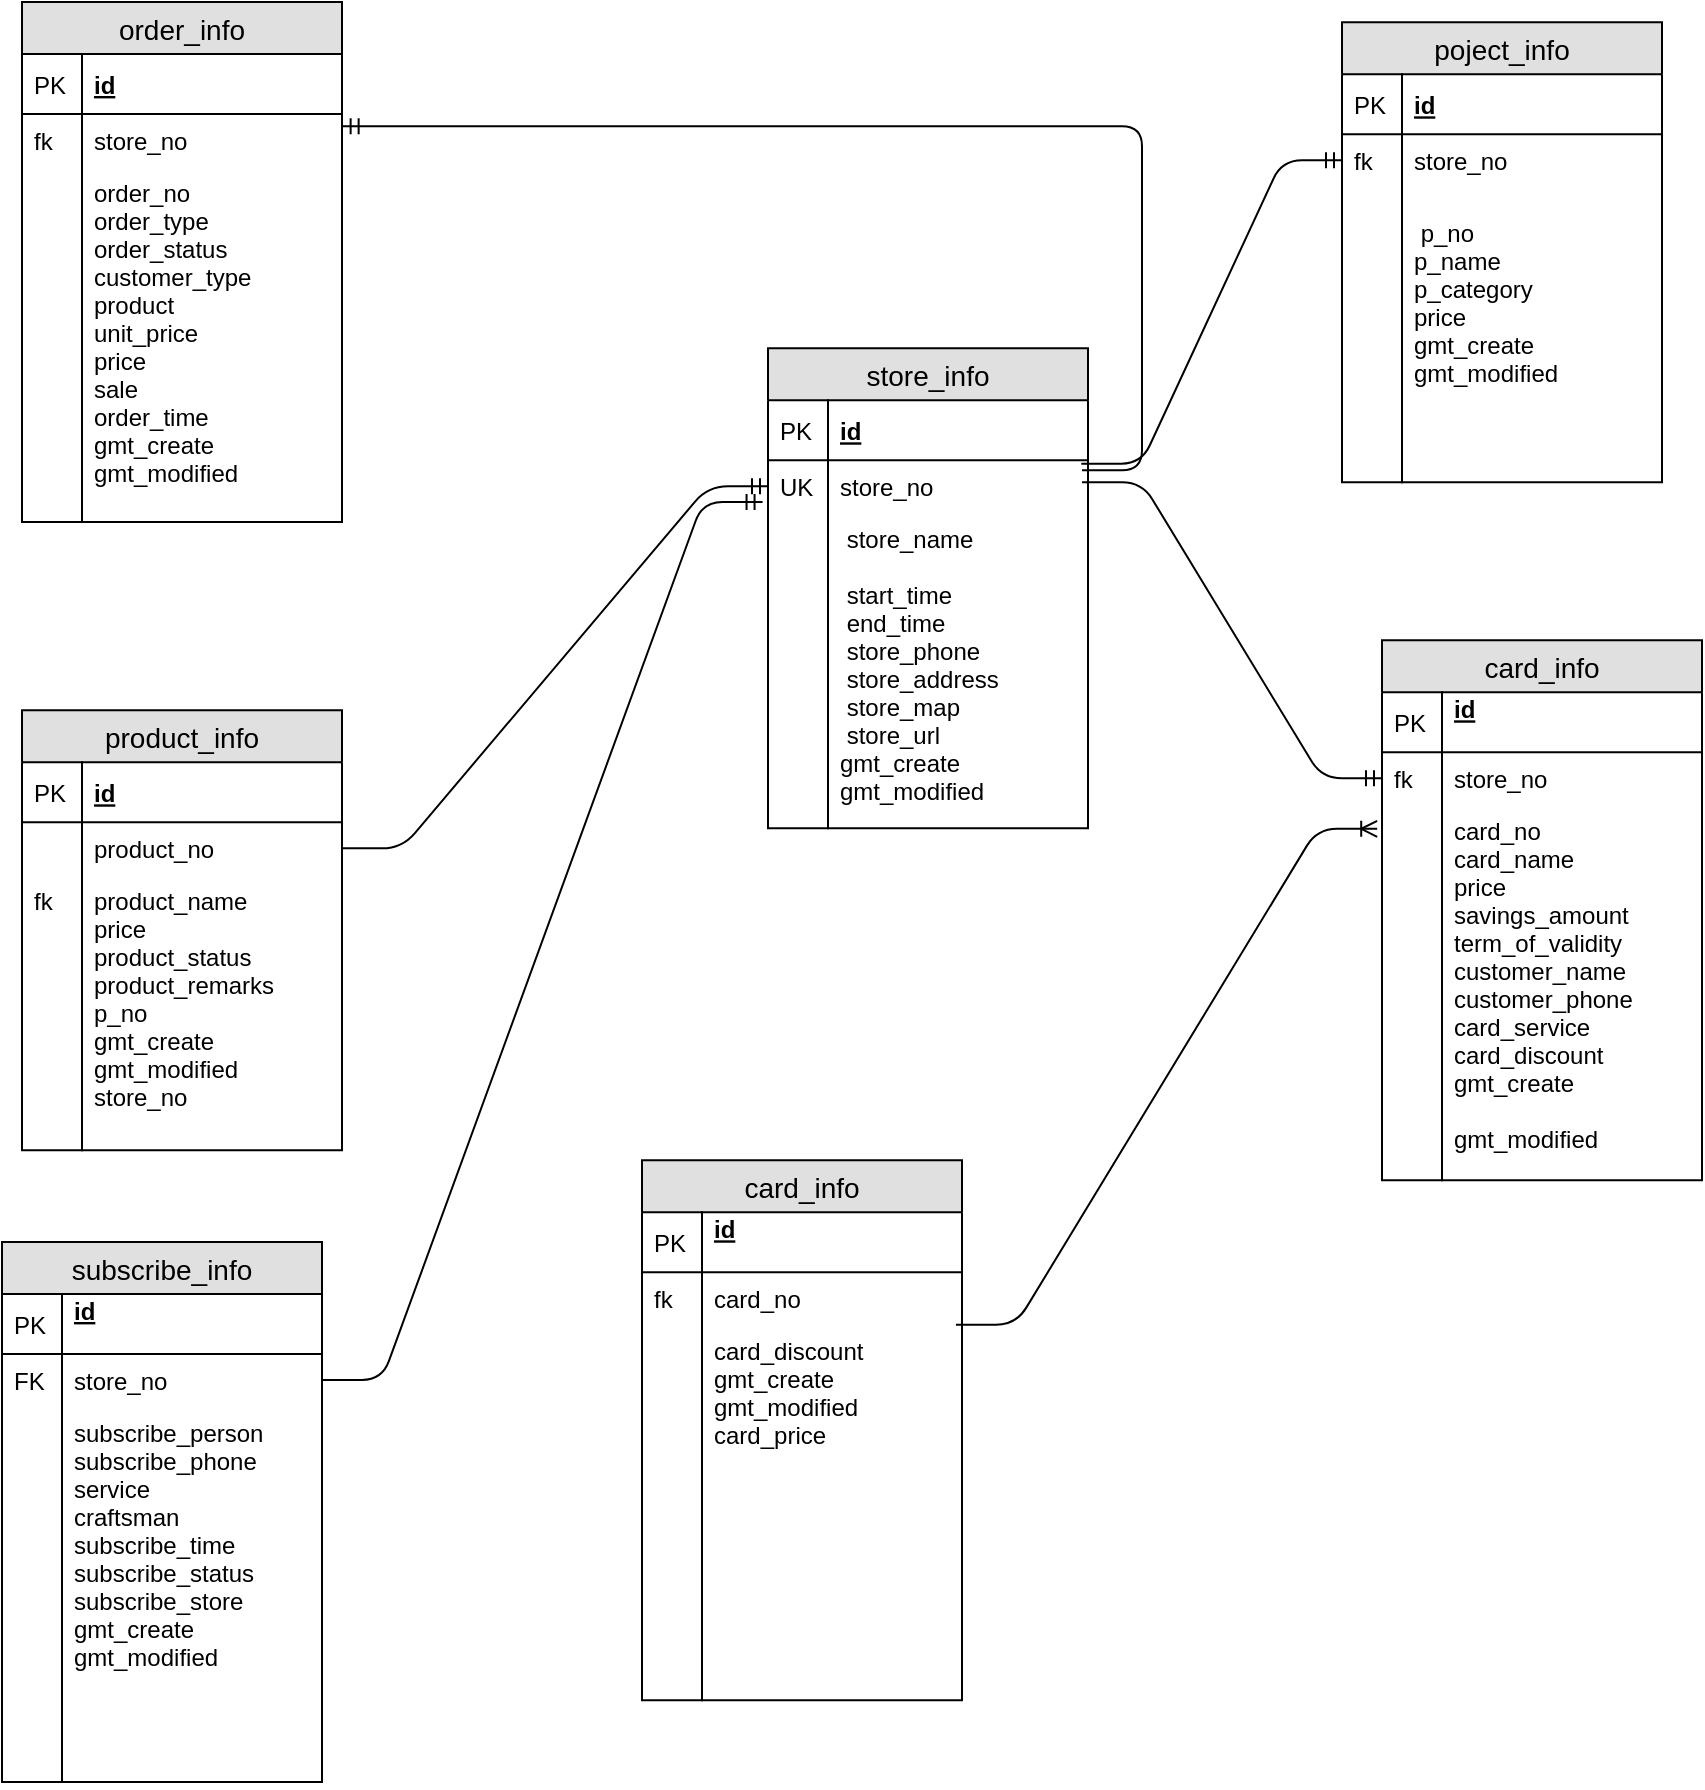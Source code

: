 <mxfile version="10.6.3" type="github"><diagram id="6kxDiCGTjsQDkxYhjMz5" name="Page-1"><mxGraphModel dx="1181" dy="783" grid="1" gridSize="10" guides="1" tooltips="1" connect="1" arrows="1" fold="1" page="1" pageScale="1" pageWidth="827" pageHeight="1169" math="0" shadow="0"><root><mxCell id="0"/><mxCell id="1" parent="0"/><mxCell id="pDXEBq9563zw_IDmW5MQ-1" value="store_info" style="swimlane;fontStyle=0;childLayout=stackLayout;horizontal=1;startSize=26;fillColor=#e0e0e0;horizontalStack=0;resizeParent=1;resizeParentMax=0;resizeLast=0;collapsible=1;marginBottom=0;swimlaneFillColor=#ffffff;align=center;fontSize=14;" vertex="1" parent="1"><mxGeometry x="913" y="483.167" width="160" height="240" as="geometry"/></mxCell><mxCell id="pDXEBq9563zw_IDmW5MQ-2" value="id" style="shape=partialRectangle;top=0;left=0;right=0;bottom=1;align=left;verticalAlign=middle;fillColor=none;spacingLeft=34;spacingRight=4;overflow=hidden;rotatable=0;points=[[0,0.5],[1,0.5]];portConstraint=eastwest;dropTarget=0;fontStyle=5;fontSize=12;" vertex="1" parent="pDXEBq9563zw_IDmW5MQ-1"><mxGeometry y="26" width="160" height="30" as="geometry"/></mxCell><mxCell id="pDXEBq9563zw_IDmW5MQ-3" value="PK" style="shape=partialRectangle;top=0;left=0;bottom=0;fillColor=none;align=left;verticalAlign=middle;spacingLeft=4;spacingRight=4;overflow=hidden;rotatable=0;points=[];portConstraint=eastwest;part=1;fontSize=12;" vertex="1" connectable="0" parent="pDXEBq9563zw_IDmW5MQ-2"><mxGeometry width="30" height="30" as="geometry"/></mxCell><mxCell id="pDXEBq9563zw_IDmW5MQ-4" value="store_no" style="shape=partialRectangle;top=0;left=0;right=0;bottom=0;align=left;verticalAlign=top;fillColor=none;spacingLeft=34;spacingRight=4;overflow=hidden;rotatable=0;points=[[0,0.5],[1,0.5]];portConstraint=eastwest;dropTarget=0;fontSize=12;" vertex="1" parent="pDXEBq9563zw_IDmW5MQ-1"><mxGeometry y="56" width="160" height="26" as="geometry"/></mxCell><mxCell id="pDXEBq9563zw_IDmW5MQ-5" value="UK" style="shape=partialRectangle;top=0;left=0;bottom=0;fillColor=none;align=left;verticalAlign=top;spacingLeft=4;spacingRight=4;overflow=hidden;rotatable=0;points=[];portConstraint=eastwest;part=1;fontSize=12;" vertex="1" connectable="0" parent="pDXEBq9563zw_IDmW5MQ-4"><mxGeometry width="30" height="26" as="geometry"/></mxCell><mxCell id="pDXEBq9563zw_IDmW5MQ-6" value=" store_name" style="shape=partialRectangle;top=0;left=0;right=0;bottom=0;align=left;verticalAlign=top;fillColor=none;spacingLeft=34;spacingRight=4;overflow=hidden;rotatable=0;points=[[0,0.5],[1,0.5]];portConstraint=eastwest;dropTarget=0;fontSize=12;" vertex="1" parent="pDXEBq9563zw_IDmW5MQ-1"><mxGeometry y="82" width="160" height="28" as="geometry"/></mxCell><mxCell id="pDXEBq9563zw_IDmW5MQ-7" value="" style="shape=partialRectangle;top=0;left=0;bottom=0;fillColor=none;align=left;verticalAlign=top;spacingLeft=4;spacingRight=4;overflow=hidden;rotatable=0;points=[];portConstraint=eastwest;part=1;fontSize=12;" vertex="1" connectable="0" parent="pDXEBq9563zw_IDmW5MQ-6"><mxGeometry width="30" height="28" as="geometry"/></mxCell><mxCell id="pDXEBq9563zw_IDmW5MQ-8" value=" start_time&#10; end_time&#10; store_phone&#10; store_address&#10; store_map&#10; store_url&#10;gmt_create&#10;gmt_modified&#10;" style="shape=partialRectangle;top=0;left=0;right=0;bottom=0;align=left;verticalAlign=top;fillColor=none;spacingLeft=34;spacingRight=4;overflow=hidden;rotatable=0;points=[[0,0.5],[1,0.5]];portConstraint=eastwest;dropTarget=0;fontSize=12;" vertex="1" parent="pDXEBq9563zw_IDmW5MQ-1"><mxGeometry y="110" width="160" height="130" as="geometry"/></mxCell><mxCell id="pDXEBq9563zw_IDmW5MQ-9" value="" style="shape=partialRectangle;top=0;left=0;bottom=0;fillColor=none;align=left;verticalAlign=top;spacingLeft=4;spacingRight=4;overflow=hidden;rotatable=0;points=[];portConstraint=eastwest;part=1;fontSize=12;" vertex="1" connectable="0" parent="pDXEBq9563zw_IDmW5MQ-8"><mxGeometry width="30" height="130" as="geometry"/></mxCell><mxCell id="pDXEBq9563zw_IDmW5MQ-10" value="poject_info" style="swimlane;fontStyle=0;childLayout=stackLayout;horizontal=1;startSize=26;fillColor=#e0e0e0;horizontalStack=0;resizeParent=1;resizeParentMax=0;resizeLast=0;collapsible=1;marginBottom=0;swimlaneFillColor=#ffffff;align=center;fontSize=14;" vertex="1" parent="1"><mxGeometry x="1200" y="320.167" width="160" height="230" as="geometry"/></mxCell><mxCell id="pDXEBq9563zw_IDmW5MQ-11" value="id" style="shape=partialRectangle;top=0;left=0;right=0;bottom=1;align=left;verticalAlign=middle;fillColor=none;spacingLeft=34;spacingRight=4;overflow=hidden;rotatable=0;points=[[0,0.5],[1,0.5]];portConstraint=eastwest;dropTarget=0;fontStyle=5;fontSize=12;" vertex="1" parent="pDXEBq9563zw_IDmW5MQ-10"><mxGeometry y="26" width="160" height="30" as="geometry"/></mxCell><mxCell id="pDXEBq9563zw_IDmW5MQ-12" value="PK" style="shape=partialRectangle;top=0;left=0;bottom=0;fillColor=none;align=left;verticalAlign=middle;spacingLeft=4;spacingRight=4;overflow=hidden;rotatable=0;points=[];portConstraint=eastwest;part=1;fontSize=12;" vertex="1" connectable="0" parent="pDXEBq9563zw_IDmW5MQ-11"><mxGeometry width="30" height="30" as="geometry"/></mxCell><mxCell id="pDXEBq9563zw_IDmW5MQ-13" value="store_no" style="shape=partialRectangle;top=0;left=0;right=0;bottom=0;align=left;verticalAlign=top;fillColor=none;spacingLeft=34;spacingRight=4;overflow=hidden;rotatable=0;points=[[0,0.5],[1,0.5]];portConstraint=eastwest;dropTarget=0;fontSize=12;" vertex="1" parent="pDXEBq9563zw_IDmW5MQ-10"><mxGeometry y="56" width="160" height="26" as="geometry"/></mxCell><mxCell id="pDXEBq9563zw_IDmW5MQ-14" value="fk" style="shape=partialRectangle;top=0;left=0;bottom=0;fillColor=none;align=left;verticalAlign=top;spacingLeft=4;spacingRight=4;overflow=hidden;rotatable=0;points=[];portConstraint=eastwest;part=1;fontSize=12;" vertex="1" connectable="0" parent="pDXEBq9563zw_IDmW5MQ-13"><mxGeometry width="30" height="26" as="geometry"/></mxCell><mxCell id="pDXEBq9563zw_IDmW5MQ-15" value="" style="shape=partialRectangle;top=0;left=0;right=0;bottom=0;align=left;verticalAlign=top;fillColor=none;spacingLeft=34;spacingRight=4;overflow=hidden;rotatable=0;points=[[0,0.5],[1,0.5]];portConstraint=eastwest;dropTarget=0;fontSize=12;" vertex="1" parent="pDXEBq9563zw_IDmW5MQ-10"><mxGeometry y="82" width="160" height="10" as="geometry"/></mxCell><mxCell id="pDXEBq9563zw_IDmW5MQ-16" value="" style="shape=partialRectangle;top=0;left=0;bottom=0;fillColor=none;align=left;verticalAlign=top;spacingLeft=4;spacingRight=4;overflow=hidden;rotatable=0;points=[];portConstraint=eastwest;part=1;fontSize=12;" vertex="1" connectable="0" parent="pDXEBq9563zw_IDmW5MQ-15"><mxGeometry width="30" height="10" as="geometry"/></mxCell><mxCell id="pDXEBq9563zw_IDmW5MQ-17" value=" p_no&#10;p_name&#10;p_category&#10;price&#10;gmt_create&#10;gmt_modified&#10;" style="shape=partialRectangle;top=0;left=0;right=0;bottom=0;align=left;verticalAlign=top;fillColor=none;spacingLeft=34;spacingRight=4;overflow=hidden;rotatable=0;points=[[0,0.5],[1,0.5]];portConstraint=eastwest;dropTarget=0;fontSize=12;" vertex="1" parent="pDXEBq9563zw_IDmW5MQ-10"><mxGeometry y="92" width="160" height="138" as="geometry"/></mxCell><mxCell id="pDXEBq9563zw_IDmW5MQ-18" value="" style="shape=partialRectangle;top=0;left=0;bottom=0;fillColor=none;align=left;verticalAlign=top;spacingLeft=4;spacingRight=4;overflow=hidden;rotatable=0;points=[];portConstraint=eastwest;part=1;fontSize=12;" vertex="1" connectable="0" parent="pDXEBq9563zw_IDmW5MQ-17"><mxGeometry width="30" height="138" as="geometry"/></mxCell><mxCell id="pDXEBq9563zw_IDmW5MQ-19" value="product_info" style="swimlane;fontStyle=0;childLayout=stackLayout;horizontal=1;startSize=26;fillColor=#e0e0e0;horizontalStack=0;resizeParent=1;resizeParentMax=0;resizeLast=0;collapsible=1;marginBottom=0;swimlaneFillColor=#ffffff;align=center;fontSize=14;" vertex="1" parent="1"><mxGeometry x="540" y="664.167" width="160" height="220" as="geometry"/></mxCell><mxCell id="pDXEBq9563zw_IDmW5MQ-20" value="id" style="shape=partialRectangle;top=0;left=0;right=0;bottom=1;align=left;verticalAlign=middle;fillColor=none;spacingLeft=34;spacingRight=4;overflow=hidden;rotatable=0;points=[[0,0.5],[1,0.5]];portConstraint=eastwest;dropTarget=0;fontStyle=5;fontSize=12;" vertex="1" parent="pDXEBq9563zw_IDmW5MQ-19"><mxGeometry y="26" width="160" height="30" as="geometry"/></mxCell><mxCell id="pDXEBq9563zw_IDmW5MQ-21" value="PK" style="shape=partialRectangle;top=0;left=0;bottom=0;fillColor=none;align=left;verticalAlign=middle;spacingLeft=4;spacingRight=4;overflow=hidden;rotatable=0;points=[];portConstraint=eastwest;part=1;fontSize=12;" vertex="1" connectable="0" parent="pDXEBq9563zw_IDmW5MQ-20"><mxGeometry width="30" height="30" as="geometry"/></mxCell><mxCell id="pDXEBq9563zw_IDmW5MQ-22" value="product_no" style="shape=partialRectangle;top=0;left=0;right=0;bottom=0;align=left;verticalAlign=top;fillColor=none;spacingLeft=34;spacingRight=4;overflow=hidden;rotatable=0;points=[[0,0.5],[1,0.5]];portConstraint=eastwest;dropTarget=0;fontSize=12;" vertex="1" parent="pDXEBq9563zw_IDmW5MQ-19"><mxGeometry y="56" width="160" height="26" as="geometry"/></mxCell><mxCell id="pDXEBq9563zw_IDmW5MQ-23" value="" style="shape=partialRectangle;top=0;left=0;bottom=0;fillColor=none;align=left;verticalAlign=top;spacingLeft=4;spacingRight=4;overflow=hidden;rotatable=0;points=[];portConstraint=eastwest;part=1;fontSize=12;" vertex="1" connectable="0" parent="pDXEBq9563zw_IDmW5MQ-22"><mxGeometry width="30" height="26" as="geometry"/></mxCell><mxCell id="pDXEBq9563zw_IDmW5MQ-24" value="product_name&#10;price&#10;product_status&#10;product_remarks&#10;p_no&#10;gmt_create&#10;gmt_modified&#10;store_no&#10;" style="shape=partialRectangle;top=0;left=0;right=0;bottom=0;align=left;verticalAlign=top;fillColor=none;spacingLeft=34;spacingRight=4;overflow=hidden;rotatable=0;points=[[0,0.5],[1,0.5]];portConstraint=eastwest;dropTarget=0;fontSize=12;" vertex="1" parent="pDXEBq9563zw_IDmW5MQ-19"><mxGeometry y="82" width="160" height="138" as="geometry"/></mxCell><mxCell id="pDXEBq9563zw_IDmW5MQ-25" value="fk" style="shape=partialRectangle;top=0;left=0;bottom=0;fillColor=none;align=left;verticalAlign=top;spacingLeft=4;spacingRight=4;overflow=hidden;rotatable=0;points=[];portConstraint=eastwest;part=1;fontSize=12;" vertex="1" connectable="0" parent="pDXEBq9563zw_IDmW5MQ-24"><mxGeometry width="30" height="138" as="geometry"/></mxCell><mxCell id="pDXEBq9563zw_IDmW5MQ-26" value="card_info" style="swimlane;fontStyle=0;childLayout=stackLayout;horizontal=1;startSize=26;fillColor=#e0e0e0;horizontalStack=0;resizeParent=1;resizeParentMax=0;resizeLast=0;collapsible=1;marginBottom=0;swimlaneFillColor=#ffffff;align=center;fontSize=14;" vertex="1" parent="1"><mxGeometry x="1220" y="629.167" width="160" height="270" as="geometry"/></mxCell><mxCell id="pDXEBq9563zw_IDmW5MQ-27" value="id&#10;" style="shape=partialRectangle;top=0;left=0;right=0;bottom=1;align=left;verticalAlign=middle;fillColor=none;spacingLeft=34;spacingRight=4;overflow=hidden;rotatable=0;points=[[0,0.5],[1,0.5]];portConstraint=eastwest;dropTarget=0;fontStyle=5;fontSize=12;" vertex="1" parent="pDXEBq9563zw_IDmW5MQ-26"><mxGeometry y="26" width="160" height="30" as="geometry"/></mxCell><mxCell id="pDXEBq9563zw_IDmW5MQ-28" value="PK" style="shape=partialRectangle;top=0;left=0;bottom=0;fillColor=none;align=left;verticalAlign=middle;spacingLeft=4;spacingRight=4;overflow=hidden;rotatable=0;points=[];portConstraint=eastwest;part=1;fontSize=12;" vertex="1" connectable="0" parent="pDXEBq9563zw_IDmW5MQ-27"><mxGeometry width="30" height="30" as="geometry"/></mxCell><mxCell id="pDXEBq9563zw_IDmW5MQ-29" value="store_no" style="shape=partialRectangle;top=0;left=0;right=0;bottom=0;align=left;verticalAlign=top;fillColor=none;spacingLeft=34;spacingRight=4;overflow=hidden;rotatable=0;points=[[0,0.5],[1,0.5]];portConstraint=eastwest;dropTarget=0;fontSize=12;" vertex="1" parent="pDXEBq9563zw_IDmW5MQ-26"><mxGeometry y="56" width="160" height="26" as="geometry"/></mxCell><mxCell id="pDXEBq9563zw_IDmW5MQ-30" value="fk" style="shape=partialRectangle;top=0;left=0;bottom=0;fillColor=none;align=left;verticalAlign=top;spacingLeft=4;spacingRight=4;overflow=hidden;rotatable=0;points=[];portConstraint=eastwest;part=1;fontSize=12;" vertex="1" connectable="0" parent="pDXEBq9563zw_IDmW5MQ-29"><mxGeometry width="30" height="26" as="geometry"/></mxCell><mxCell id="pDXEBq9563zw_IDmW5MQ-31" value="card_no&#10;card_name&#10;price&#10;savings_amount&#10;term_of_validity&#10;customer_name&#10;customer_phone&#10;card_service&#10;card_discount&#10;gmt_create&#10;&#10;gmt_modified&#10;" style="shape=partialRectangle;top=0;left=0;right=0;bottom=0;align=left;verticalAlign=top;fillColor=none;spacingLeft=34;spacingRight=4;overflow=hidden;rotatable=0;points=[[0,0.5],[1,0.5]];portConstraint=eastwest;dropTarget=0;fontSize=12;" vertex="1" parent="pDXEBq9563zw_IDmW5MQ-26"><mxGeometry y="82" width="160" height="188" as="geometry"/></mxCell><mxCell id="pDXEBq9563zw_IDmW5MQ-32" value="" style="shape=partialRectangle;top=0;left=0;bottom=0;fillColor=none;align=left;verticalAlign=top;spacingLeft=4;spacingRight=4;overflow=hidden;rotatable=0;points=[];portConstraint=eastwest;part=1;fontSize=12;" vertex="1" connectable="0" parent="pDXEBq9563zw_IDmW5MQ-31"><mxGeometry width="30" height="188" as="geometry"/></mxCell><mxCell id="pDXEBq9563zw_IDmW5MQ-33" value="order_info" style="swimlane;fontStyle=0;childLayout=stackLayout;horizontal=1;startSize=26;fillColor=#e0e0e0;horizontalStack=0;resizeParent=1;resizeParentMax=0;resizeLast=0;collapsible=1;marginBottom=0;swimlaneFillColor=#ffffff;align=center;fontSize=14;" vertex="1" parent="1"><mxGeometry x="540" y="310" width="160" height="260" as="geometry"/></mxCell><mxCell id="pDXEBq9563zw_IDmW5MQ-34" value="id" style="shape=partialRectangle;top=0;left=0;right=0;bottom=1;align=left;verticalAlign=middle;fillColor=none;spacingLeft=34;spacingRight=4;overflow=hidden;rotatable=0;points=[[0,0.5],[1,0.5]];portConstraint=eastwest;dropTarget=0;fontStyle=5;fontSize=12;" vertex="1" parent="pDXEBq9563zw_IDmW5MQ-33"><mxGeometry y="26" width="160" height="30" as="geometry"/></mxCell><mxCell id="pDXEBq9563zw_IDmW5MQ-35" value="PK" style="shape=partialRectangle;top=0;left=0;bottom=0;fillColor=none;align=left;verticalAlign=middle;spacingLeft=4;spacingRight=4;overflow=hidden;rotatable=0;points=[];portConstraint=eastwest;part=1;fontSize=12;" vertex="1" connectable="0" parent="pDXEBq9563zw_IDmW5MQ-34"><mxGeometry width="30" height="30" as="geometry"/></mxCell><mxCell id="pDXEBq9563zw_IDmW5MQ-36" value="store_no" style="shape=partialRectangle;top=0;left=0;right=0;bottom=0;align=left;verticalAlign=top;fillColor=none;spacingLeft=34;spacingRight=4;overflow=hidden;rotatable=0;points=[[0,0.5],[1,0.5]];portConstraint=eastwest;dropTarget=0;fontSize=12;" vertex="1" parent="pDXEBq9563zw_IDmW5MQ-33"><mxGeometry y="56" width="160" height="26" as="geometry"/></mxCell><mxCell id="pDXEBq9563zw_IDmW5MQ-37" value="fk" style="shape=partialRectangle;top=0;left=0;bottom=0;fillColor=none;align=left;verticalAlign=top;spacingLeft=4;spacingRight=4;overflow=hidden;rotatable=0;points=[];portConstraint=eastwest;part=1;fontSize=12;" vertex="1" connectable="0" parent="pDXEBq9563zw_IDmW5MQ-36"><mxGeometry width="30" height="26" as="geometry"/></mxCell><mxCell id="pDXEBq9563zw_IDmW5MQ-38" value="order_no&#10;order_type&#10;order_status&#10;customer_type&#10;product&#10;unit_price&#10;price&#10;sale&#10;order_time&#10;gmt_create&#10;gmt_modified" style="shape=partialRectangle;top=0;left=0;right=0;bottom=0;align=left;verticalAlign=top;fillColor=none;spacingLeft=34;spacingRight=4;overflow=hidden;rotatable=0;points=[[0,0.5],[1,0.5]];portConstraint=eastwest;dropTarget=0;fontSize=12;" vertex="1" parent="pDXEBq9563zw_IDmW5MQ-33"><mxGeometry y="82" width="160" height="168" as="geometry"/></mxCell><mxCell id="pDXEBq9563zw_IDmW5MQ-39" value="" style="shape=partialRectangle;top=0;left=0;bottom=0;fillColor=none;align=left;verticalAlign=top;spacingLeft=4;spacingRight=4;overflow=hidden;rotatable=0;points=[];portConstraint=eastwest;part=1;fontSize=12;" vertex="1" connectable="0" parent="pDXEBq9563zw_IDmW5MQ-38"><mxGeometry width="30" height="168" as="geometry"/></mxCell><mxCell id="pDXEBq9563zw_IDmW5MQ-40" value="" style="shape=partialRectangle;top=0;left=0;right=0;bottom=0;align=left;verticalAlign=top;fillColor=none;spacingLeft=34;spacingRight=4;overflow=hidden;rotatable=0;points=[[0,0.5],[1,0.5]];portConstraint=eastwest;dropTarget=0;fontSize=12;" vertex="1" parent="pDXEBq9563zw_IDmW5MQ-33"><mxGeometry y="250" width="160" height="10" as="geometry"/></mxCell><mxCell id="pDXEBq9563zw_IDmW5MQ-41" value="" style="shape=partialRectangle;top=0;left=0;bottom=0;fillColor=none;align=left;verticalAlign=top;spacingLeft=4;spacingRight=4;overflow=hidden;rotatable=0;points=[];portConstraint=eastwest;part=1;fontSize=12;" vertex="1" connectable="0" parent="pDXEBq9563zw_IDmW5MQ-40"><mxGeometry width="30" height="10" as="geometry"/></mxCell><mxCell id="pDXEBq9563zw_IDmW5MQ-42" value="" style="edgeStyle=entityRelationEdgeStyle;fontSize=12;html=1;endArrow=ERmandOne;entryX=0;entryY=0.5;entryDx=0;entryDy=0;exitX=1;exitY=0.5;exitDx=0;exitDy=0;" edge="1" parent="1" source="pDXEBq9563zw_IDmW5MQ-22" target="pDXEBq9563zw_IDmW5MQ-4"><mxGeometry width="100" height="100" relative="1" as="geometry"><mxPoint x="770" y="660.167" as="sourcePoint"/><mxPoint x="870" y="560.167" as="targetPoint"/></mxGeometry></mxCell><mxCell id="pDXEBq9563zw_IDmW5MQ-43" value="" style="edgeStyle=entityRelationEdgeStyle;fontSize=12;html=1;endArrow=ERmandOne;entryX=0;entryY=0.5;entryDx=0;entryDy=0;" edge="1" parent="1" target="pDXEBq9563zw_IDmW5MQ-29"><mxGeometry width="100" height="100" relative="1" as="geometry"><mxPoint x="1070" y="550.167" as="sourcePoint"/><mxPoint x="1180" y="540.167" as="targetPoint"/></mxGeometry></mxCell><mxCell id="pDXEBq9563zw_IDmW5MQ-44" value="" style="edgeStyle=entityRelationEdgeStyle;fontSize=12;html=1;endArrow=ERmandOne;exitX=0.979;exitY=0.064;exitDx=0;exitDy=0;exitPerimeter=0;entryX=0;entryY=0.5;entryDx=0;entryDy=0;" edge="1" parent="1" source="pDXEBq9563zw_IDmW5MQ-4" target="pDXEBq9563zw_IDmW5MQ-13"><mxGeometry width="100" height="100" relative="1" as="geometry"><mxPoint x="1080" y="540.167" as="sourcePoint"/><mxPoint x="1180" y="440.167" as="targetPoint"/></mxGeometry></mxCell><mxCell id="pDXEBq9563zw_IDmW5MQ-45" value="" style="edgeStyle=entityRelationEdgeStyle;fontSize=12;html=1;endArrow=ERmandOne;entryX=1.002;entryY=0.237;entryDx=0;entryDy=0;entryPerimeter=0;" edge="1" parent="1" target="pDXEBq9563zw_IDmW5MQ-36"><mxGeometry width="100" height="100" relative="1" as="geometry"><mxPoint x="1070" y="544.167" as="sourcePoint"/><mxPoint x="850" y="390.167" as="targetPoint"/></mxGeometry></mxCell><mxCell id="pDXEBq9563zw_IDmW5MQ-46" value="card_info" style="swimlane;fontStyle=0;childLayout=stackLayout;horizontal=1;startSize=26;fillColor=#e0e0e0;horizontalStack=0;resizeParent=1;resizeParentMax=0;resizeLast=0;collapsible=1;marginBottom=0;swimlaneFillColor=#ffffff;align=center;fontSize=14;" vertex="1" parent="1"><mxGeometry x="850" y="889.167" width="160" height="270" as="geometry"/></mxCell><mxCell id="pDXEBq9563zw_IDmW5MQ-47" value="id&#10;" style="shape=partialRectangle;top=0;left=0;right=0;bottom=1;align=left;verticalAlign=middle;fillColor=none;spacingLeft=34;spacingRight=4;overflow=hidden;rotatable=0;points=[[0,0.5],[1,0.5]];portConstraint=eastwest;dropTarget=0;fontStyle=5;fontSize=12;" vertex="1" parent="pDXEBq9563zw_IDmW5MQ-46"><mxGeometry y="26" width="160" height="30" as="geometry"/></mxCell><mxCell id="pDXEBq9563zw_IDmW5MQ-48" value="PK" style="shape=partialRectangle;top=0;left=0;bottom=0;fillColor=none;align=left;verticalAlign=middle;spacingLeft=4;spacingRight=4;overflow=hidden;rotatable=0;points=[];portConstraint=eastwest;part=1;fontSize=12;" vertex="1" connectable="0" parent="pDXEBq9563zw_IDmW5MQ-47"><mxGeometry width="30" height="30" as="geometry"/></mxCell><mxCell id="pDXEBq9563zw_IDmW5MQ-49" value="card_no" style="shape=partialRectangle;top=0;left=0;right=0;bottom=0;align=left;verticalAlign=top;fillColor=none;spacingLeft=34;spacingRight=4;overflow=hidden;rotatable=0;points=[[0,0.5],[1,0.5]];portConstraint=eastwest;dropTarget=0;fontSize=12;" vertex="1" parent="pDXEBq9563zw_IDmW5MQ-46"><mxGeometry y="56" width="160" height="26" as="geometry"/></mxCell><mxCell id="pDXEBq9563zw_IDmW5MQ-50" value="fk" style="shape=partialRectangle;top=0;left=0;bottom=0;fillColor=none;align=left;verticalAlign=top;spacingLeft=4;spacingRight=4;overflow=hidden;rotatable=0;points=[];portConstraint=eastwest;part=1;fontSize=12;" vertex="1" connectable="0" parent="pDXEBq9563zw_IDmW5MQ-49"><mxGeometry width="30" height="26" as="geometry"/></mxCell><mxCell id="pDXEBq9563zw_IDmW5MQ-51" value="card_discount&#10;gmt_create&#10;gmt_modified&#10;card_price&#10;" style="shape=partialRectangle;top=0;left=0;right=0;bottom=0;align=left;verticalAlign=top;fillColor=none;spacingLeft=34;spacingRight=4;overflow=hidden;rotatable=0;points=[[0,0.5],[1,0.5]];portConstraint=eastwest;dropTarget=0;fontSize=12;" vertex="1" parent="pDXEBq9563zw_IDmW5MQ-46"><mxGeometry y="82" width="160" height="188" as="geometry"/></mxCell><mxCell id="pDXEBq9563zw_IDmW5MQ-52" value="" style="shape=partialRectangle;top=0;left=0;bottom=0;fillColor=none;align=left;verticalAlign=top;spacingLeft=4;spacingRight=4;overflow=hidden;rotatable=0;points=[];portConstraint=eastwest;part=1;fontSize=12;" vertex="1" connectable="0" parent="pDXEBq9563zw_IDmW5MQ-51"><mxGeometry width="30" height="188" as="geometry"/></mxCell><mxCell id="pDXEBq9563zw_IDmW5MQ-53" value="" style="edgeStyle=entityRelationEdgeStyle;fontSize=12;html=1;endArrow=ERoneToMany;entryX=-0.015;entryY=0.065;entryDx=0;entryDy=0;entryPerimeter=0;exitX=0.981;exitY=0.001;exitDx=0;exitDy=0;exitPerimeter=0;" edge="1" parent="1" source="pDXEBq9563zw_IDmW5MQ-51" target="pDXEBq9563zw_IDmW5MQ-31"><mxGeometry width="100" height="100" relative="1" as="geometry"><mxPoint x="1020" y="980" as="sourcePoint"/><mxPoint x="1120" y="880" as="targetPoint"/></mxGeometry></mxCell><mxCell id="pDXEBq9563zw_IDmW5MQ-54" value="subscribe_info" style="swimlane;fontStyle=0;childLayout=stackLayout;horizontal=1;startSize=26;fillColor=#e0e0e0;horizontalStack=0;resizeParent=1;resizeParentMax=0;resizeLast=0;collapsible=1;marginBottom=0;swimlaneFillColor=#ffffff;align=center;fontSize=14;" vertex="1" parent="1"><mxGeometry x="530" y="930" width="160" height="270" as="geometry"/></mxCell><mxCell id="pDXEBq9563zw_IDmW5MQ-55" value="id&#10;" style="shape=partialRectangle;top=0;left=0;right=0;bottom=1;align=left;verticalAlign=middle;fillColor=none;spacingLeft=34;spacingRight=4;overflow=hidden;rotatable=0;points=[[0,0.5],[1,0.5]];portConstraint=eastwest;dropTarget=0;fontStyle=5;fontSize=12;" vertex="1" parent="pDXEBq9563zw_IDmW5MQ-54"><mxGeometry y="26" width="160" height="30" as="geometry"/></mxCell><mxCell id="pDXEBq9563zw_IDmW5MQ-56" value="PK" style="shape=partialRectangle;top=0;left=0;bottom=0;fillColor=none;align=left;verticalAlign=middle;spacingLeft=4;spacingRight=4;overflow=hidden;rotatable=0;points=[];portConstraint=eastwest;part=1;fontSize=12;" vertex="1" connectable="0" parent="pDXEBq9563zw_IDmW5MQ-55"><mxGeometry width="30" height="30" as="geometry"/></mxCell><mxCell id="pDXEBq9563zw_IDmW5MQ-57" value="store_no" style="shape=partialRectangle;top=0;left=0;right=0;bottom=0;align=left;verticalAlign=top;fillColor=none;spacingLeft=34;spacingRight=4;overflow=hidden;rotatable=0;points=[[0,0.5],[1,0.5]];portConstraint=eastwest;dropTarget=0;fontSize=12;" vertex="1" parent="pDXEBq9563zw_IDmW5MQ-54"><mxGeometry y="56" width="160" height="26" as="geometry"/></mxCell><mxCell id="pDXEBq9563zw_IDmW5MQ-58" value="FK" style="shape=partialRectangle;top=0;left=0;bottom=0;fillColor=none;align=left;verticalAlign=top;spacingLeft=4;spacingRight=4;overflow=hidden;rotatable=0;points=[];portConstraint=eastwest;part=1;fontSize=12;" vertex="1" connectable="0" parent="pDXEBq9563zw_IDmW5MQ-57"><mxGeometry width="30" height="26" as="geometry"/></mxCell><mxCell id="pDXEBq9563zw_IDmW5MQ-59" value="subscribe_person&#10;subscribe_phone&#10;service&#10;craftsman&#10;subscribe_time&#10;subscribe_status&#10;subscribe_store&#10;gmt_create&#10;gmt_modified&#10;" style="shape=partialRectangle;top=0;left=0;right=0;bottom=0;align=left;verticalAlign=top;fillColor=none;spacingLeft=34;spacingRight=4;overflow=hidden;rotatable=0;points=[[0,0.5],[1,0.5]];portConstraint=eastwest;dropTarget=0;fontSize=12;" vertex="1" parent="pDXEBq9563zw_IDmW5MQ-54"><mxGeometry y="82" width="160" height="188" as="geometry"/></mxCell><mxCell id="pDXEBq9563zw_IDmW5MQ-60" value="" style="shape=partialRectangle;top=0;left=0;bottom=0;fillColor=none;align=left;verticalAlign=top;spacingLeft=4;spacingRight=4;overflow=hidden;rotatable=0;points=[];portConstraint=eastwest;part=1;fontSize=12;" vertex="1" connectable="0" parent="pDXEBq9563zw_IDmW5MQ-59"><mxGeometry width="30" height="188" as="geometry"/></mxCell><mxCell id="pDXEBq9563zw_IDmW5MQ-61" value="" style="edgeStyle=entityRelationEdgeStyle;fontSize=12;html=1;endArrow=ERmandOne;exitX=1;exitY=0.5;exitDx=0;exitDy=0;entryX=-0.017;entryY=0.801;entryDx=0;entryDy=0;entryPerimeter=0;" edge="1" parent="1" source="pDXEBq9563zw_IDmW5MQ-57" target="pDXEBq9563zw_IDmW5MQ-4"><mxGeometry width="100" height="100" relative="1" as="geometry"><mxPoint x="730" y="940" as="sourcePoint"/><mxPoint x="830" y="840" as="targetPoint"/></mxGeometry></mxCell></root></mxGraphModel></diagram></mxfile>
